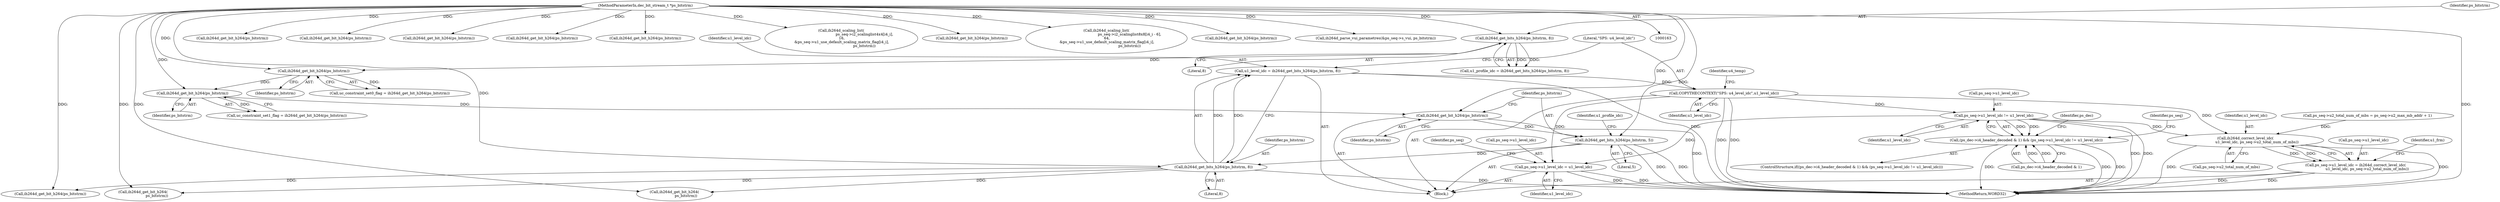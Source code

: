 digraph "0_Android_42cf02965b11c397dd37a0063e683cef005bc0ae@pointer" {
"1000364" [label="(Call,ps_seq->u1_level_idc != u1_level_idc)"];
"1000298" [label="(Call,COPYTHECONTEXT(\"SPS: u4_level_idc\",u1_level_idc))"];
"1000293" [label="(Call,u1_level_idc = ih264d_get_bits_h264(ps_bitstrm, 8))"];
"1000295" [label="(Call,ih264d_get_bits_h264(ps_bitstrm, 8))"];
"1000262" [label="(Call,ih264d_get_bits_h264(ps_bitstrm, 5))"];
"1000260" [label="(Call,ih264d_get_bit_h264(ps_bitstrm))"];
"1000258" [label="(Call,ih264d_get_bit_h264(ps_bitstrm))"];
"1000254" [label="(Call,ih264d_get_bit_h264(ps_bitstrm))"];
"1000246" [label="(Call,ih264d_get_bits_h264(ps_bitstrm, 8))"];
"1000165" [label="(MethodParameterIn,dec_bit_stream_t *ps_bitstrm)"];
"1000358" [label="(Call,(ps_dec->i4_header_decoded & 1) && (ps_seq->u1_level_idc != u1_level_idc))"];
"1000382" [label="(Call,ps_seq->u1_level_idc = u1_level_idc)"];
"1000887" [label="(Call,ih264d_correct_level_idc(\n                    u1_level_idc, ps_seq->u2_total_num_of_mbs))"];
"1000883" [label="(Call,ps_seq->u1_level_idc = ih264d_correct_level_idc(\n                    u1_level_idc, ps_seq->u2_total_num_of_mbs))"];
"1000372" [label="(Identifier,ps_dec)"];
"1000476" [label="(Call,ih264d_get_bit_h264(ps_bitstrm))"];
"1000261" [label="(Identifier,ps_bitstrm)"];
"1000252" [label="(Call,uc_constraint_set0_flag = ih264d_get_bit_h264(ps_bitstrm))"];
"1000389" [label="(Identifier,ps_seq)"];
"1000258" [label="(Call,ih264d_get_bit_h264(ps_bitstrm))"];
"1000365" [label="(Call,ps_seq->u1_level_idc)"];
"1000686" [label="(Call,ih264d_get_bit_h264(\n                        ps_bitstrm))"];
"1000516" [label="(Call,ih264d_get_bit_h264(ps_bitstrm))"];
"1000268" [label="(Identifier,u1_profile_idc)"];
"1000295" [label="(Call,ih264d_get_bits_h264(ps_bitstrm, 8))"];
"1000294" [label="(Identifier,u1_level_idc)"];
"1000978" [label="(Call,ih264d_get_bit_h264(ps_bitstrm))"];
"1000165" [label="(MethodParameterIn,dec_bit_stream_t *ps_bitstrm)"];
"1000383" [label="(Call,ps_seq->u1_level_idc)"];
"1000364" [label="(Call,ps_seq->u1_level_idc != u1_level_idc)"];
"1000302" [label="(Identifier,u4_temp)"];
"1000254" [label="(Call,ih264d_get_bit_h264(ps_bitstrm))"];
"1000894" [label="(Call,ih264d_get_bit_h264(ps_bitstrm))"];
"1000929" [label="(Call,ih264d_get_bit_h264(ps_bitstrm))"];
"1001031" [label="(Call,ih264d_get_bit_h264(ps_bitstrm))"];
"1000300" [label="(Identifier,u1_level_idc)"];
"1001507" [label="(MethodReturn,WORD32)"];
"1000537" [label="(Call,ih264d_scaling_list(\n                                        ps_seq->i2_scalinglist4x4[i4_i],\n 16,\n &ps_seq->u1_use_default_scaling_matrix_flag[i4_i],\n                                        ps_bitstrm))"];
"1000296" [label="(Identifier,ps_bitstrm)"];
"1000987" [label="(Call,ih264d_get_bit_h264(ps_bitstrm))"];
"1000883" [label="(Call,ps_seq->u1_level_idc = ih264d_correct_level_idc(\n                    u1_level_idc, ps_seq->u2_total_num_of_mbs))"];
"1000358" [label="(Call,(ps_dec->i4_header_decoded & 1) && (ps_seq->u1_level_idc != u1_level_idc))"];
"1000884" [label="(Call,ps_seq->u1_level_idc)"];
"1000262" [label="(Call,ih264d_get_bits_h264(ps_bitstrm, 5))"];
"1000264" [label="(Literal,5)"];
"1000255" [label="(Identifier,ps_bitstrm)"];
"1000553" [label="(Call,ih264d_scaling_list(\n                                        ps_seq->i2_scalinglist8x8[i4_i - 6],\n 64,\n &ps_seq->u1_use_default_scaling_matrix_flag[i4_i],\n                                        ps_bitstrm))"];
"1000260" [label="(Call,ih264d_get_bit_h264(ps_bitstrm))"];
"1000297" [label="(Literal,8)"];
"1000493" [label="(Call,ih264d_get_bit_h264(ps_bitstrm))"];
"1000889" [label="(Call,ps_seq->u2_total_num_of_mbs)"];
"1000166" [label="(Block,)"];
"1000293" [label="(Call,u1_level_idc = ih264d_get_bits_h264(ps_bitstrm, 8))"];
"1000359" [label="(Call,ps_dec->i4_header_decoded & 1)"];
"1000379" [label="(Identifier,ps_seq)"];
"1000888" [label="(Identifier,u1_level_idc)"];
"1000874" [label="(Call,ps_seq->u2_total_num_of_mbs = ps_seq->u2_max_mb_addr + 1)"];
"1000247" [label="(Identifier,ps_bitstrm)"];
"1000893" [label="(Identifier,u1_frm)"];
"1000263" [label="(Identifier,ps_bitstrm)"];
"1000299" [label="(Literal,\"SPS: u4_level_idc\")"];
"1000298" [label="(Call,COPYTHECONTEXT(\"SPS: u4_level_idc\",u1_level_idc))"];
"1000256" [label="(Call,uc_constraint_set1_flag = ih264d_get_bit_h264(ps_bitstrm))"];
"1000368" [label="(Identifier,u1_level_idc)"];
"1000259" [label="(Identifier,ps_bitstrm)"];
"1000357" [label="(ControlStructure,if((ps_dec->i4_header_decoded & 1) && (ps_seq->u1_level_idc != u1_level_idc)))"];
"1000246" [label="(Call,ih264d_get_bits_h264(ps_bitstrm, 8))"];
"1000386" [label="(Identifier,u1_level_idc)"];
"1001326" [label="(Call,ih264d_parse_vui_parametres(&ps_seq->s_vui, ps_bitstrm))"];
"1000887" [label="(Call,ih264d_correct_level_idc(\n                    u1_level_idc, ps_seq->u2_total_num_of_mbs))"];
"1000382" [label="(Call,ps_seq->u1_level_idc = u1_level_idc)"];
"1000244" [label="(Call,u1_profile_idc = ih264d_get_bits_h264(ps_bitstrm, 8))"];
"1000812" [label="(Call,ih264d_get_bit_h264(\n                    ps_bitstrm))"];
"1000248" [label="(Literal,8)"];
"1000364" -> "1000358"  [label="AST: "];
"1000364" -> "1000368"  [label="CFG: "];
"1000365" -> "1000364"  [label="AST: "];
"1000368" -> "1000364"  [label="AST: "];
"1000358" -> "1000364"  [label="CFG: "];
"1000364" -> "1001507"  [label="DDG: "];
"1000364" -> "1001507"  [label="DDG: "];
"1000364" -> "1000358"  [label="DDG: "];
"1000364" -> "1000358"  [label="DDG: "];
"1000298" -> "1000364"  [label="DDG: "];
"1000364" -> "1000382"  [label="DDG: "];
"1000364" -> "1000887"  [label="DDG: "];
"1000298" -> "1000166"  [label="AST: "];
"1000298" -> "1000300"  [label="CFG: "];
"1000299" -> "1000298"  [label="AST: "];
"1000300" -> "1000298"  [label="AST: "];
"1000302" -> "1000298"  [label="CFG: "];
"1000298" -> "1001507"  [label="DDG: "];
"1000298" -> "1001507"  [label="DDG: "];
"1000293" -> "1000298"  [label="DDG: "];
"1000298" -> "1000382"  [label="DDG: "];
"1000298" -> "1000887"  [label="DDG: "];
"1000293" -> "1000166"  [label="AST: "];
"1000293" -> "1000295"  [label="CFG: "];
"1000294" -> "1000293"  [label="AST: "];
"1000295" -> "1000293"  [label="AST: "];
"1000299" -> "1000293"  [label="CFG: "];
"1000293" -> "1001507"  [label="DDG: "];
"1000295" -> "1000293"  [label="DDG: "];
"1000295" -> "1000293"  [label="DDG: "];
"1000295" -> "1000297"  [label="CFG: "];
"1000296" -> "1000295"  [label="AST: "];
"1000297" -> "1000295"  [label="AST: "];
"1000295" -> "1001507"  [label="DDG: "];
"1000262" -> "1000295"  [label="DDG: "];
"1000165" -> "1000295"  [label="DDG: "];
"1000295" -> "1000476"  [label="DDG: "];
"1000295" -> "1000686"  [label="DDG: "];
"1000295" -> "1000812"  [label="DDG: "];
"1000262" -> "1000166"  [label="AST: "];
"1000262" -> "1000264"  [label="CFG: "];
"1000263" -> "1000262"  [label="AST: "];
"1000264" -> "1000262"  [label="AST: "];
"1000268" -> "1000262"  [label="CFG: "];
"1000262" -> "1001507"  [label="DDG: "];
"1000262" -> "1001507"  [label="DDG: "];
"1000260" -> "1000262"  [label="DDG: "];
"1000165" -> "1000262"  [label="DDG: "];
"1000260" -> "1000166"  [label="AST: "];
"1000260" -> "1000261"  [label="CFG: "];
"1000261" -> "1000260"  [label="AST: "];
"1000263" -> "1000260"  [label="CFG: "];
"1000260" -> "1001507"  [label="DDG: "];
"1000258" -> "1000260"  [label="DDG: "];
"1000165" -> "1000260"  [label="DDG: "];
"1000258" -> "1000256"  [label="AST: "];
"1000258" -> "1000259"  [label="CFG: "];
"1000259" -> "1000258"  [label="AST: "];
"1000256" -> "1000258"  [label="CFG: "];
"1000258" -> "1000256"  [label="DDG: "];
"1000254" -> "1000258"  [label="DDG: "];
"1000165" -> "1000258"  [label="DDG: "];
"1000254" -> "1000252"  [label="AST: "];
"1000254" -> "1000255"  [label="CFG: "];
"1000255" -> "1000254"  [label="AST: "];
"1000252" -> "1000254"  [label="CFG: "];
"1000254" -> "1000252"  [label="DDG: "];
"1000246" -> "1000254"  [label="DDG: "];
"1000165" -> "1000254"  [label="DDG: "];
"1000246" -> "1000244"  [label="AST: "];
"1000246" -> "1000248"  [label="CFG: "];
"1000247" -> "1000246"  [label="AST: "];
"1000248" -> "1000246"  [label="AST: "];
"1000244" -> "1000246"  [label="CFG: "];
"1000246" -> "1000244"  [label="DDG: "];
"1000246" -> "1000244"  [label="DDG: "];
"1000165" -> "1000246"  [label="DDG: "];
"1000165" -> "1000163"  [label="AST: "];
"1000165" -> "1001507"  [label="DDG: "];
"1000165" -> "1000476"  [label="DDG: "];
"1000165" -> "1000493"  [label="DDG: "];
"1000165" -> "1000516"  [label="DDG: "];
"1000165" -> "1000537"  [label="DDG: "];
"1000165" -> "1000553"  [label="DDG: "];
"1000165" -> "1000686"  [label="DDG: "];
"1000165" -> "1000812"  [label="DDG: "];
"1000165" -> "1000894"  [label="DDG: "];
"1000165" -> "1000929"  [label="DDG: "];
"1000165" -> "1000978"  [label="DDG: "];
"1000165" -> "1000987"  [label="DDG: "];
"1000165" -> "1001031"  [label="DDG: "];
"1000165" -> "1001326"  [label="DDG: "];
"1000358" -> "1000357"  [label="AST: "];
"1000358" -> "1000359"  [label="CFG: "];
"1000359" -> "1000358"  [label="AST: "];
"1000372" -> "1000358"  [label="CFG: "];
"1000379" -> "1000358"  [label="CFG: "];
"1000358" -> "1001507"  [label="DDG: "];
"1000358" -> "1001507"  [label="DDG: "];
"1000358" -> "1001507"  [label="DDG: "];
"1000359" -> "1000358"  [label="DDG: "];
"1000359" -> "1000358"  [label="DDG: "];
"1000382" -> "1000166"  [label="AST: "];
"1000382" -> "1000386"  [label="CFG: "];
"1000383" -> "1000382"  [label="AST: "];
"1000386" -> "1000382"  [label="AST: "];
"1000389" -> "1000382"  [label="CFG: "];
"1000382" -> "1001507"  [label="DDG: "];
"1000382" -> "1001507"  [label="DDG: "];
"1000887" -> "1000883"  [label="AST: "];
"1000887" -> "1000889"  [label="CFG: "];
"1000888" -> "1000887"  [label="AST: "];
"1000889" -> "1000887"  [label="AST: "];
"1000883" -> "1000887"  [label="CFG: "];
"1000887" -> "1001507"  [label="DDG: "];
"1000887" -> "1001507"  [label="DDG: "];
"1000887" -> "1000883"  [label="DDG: "];
"1000887" -> "1000883"  [label="DDG: "];
"1000874" -> "1000887"  [label="DDG: "];
"1000883" -> "1000166"  [label="AST: "];
"1000884" -> "1000883"  [label="AST: "];
"1000893" -> "1000883"  [label="CFG: "];
"1000883" -> "1001507"  [label="DDG: "];
"1000883" -> "1001507"  [label="DDG: "];
}
